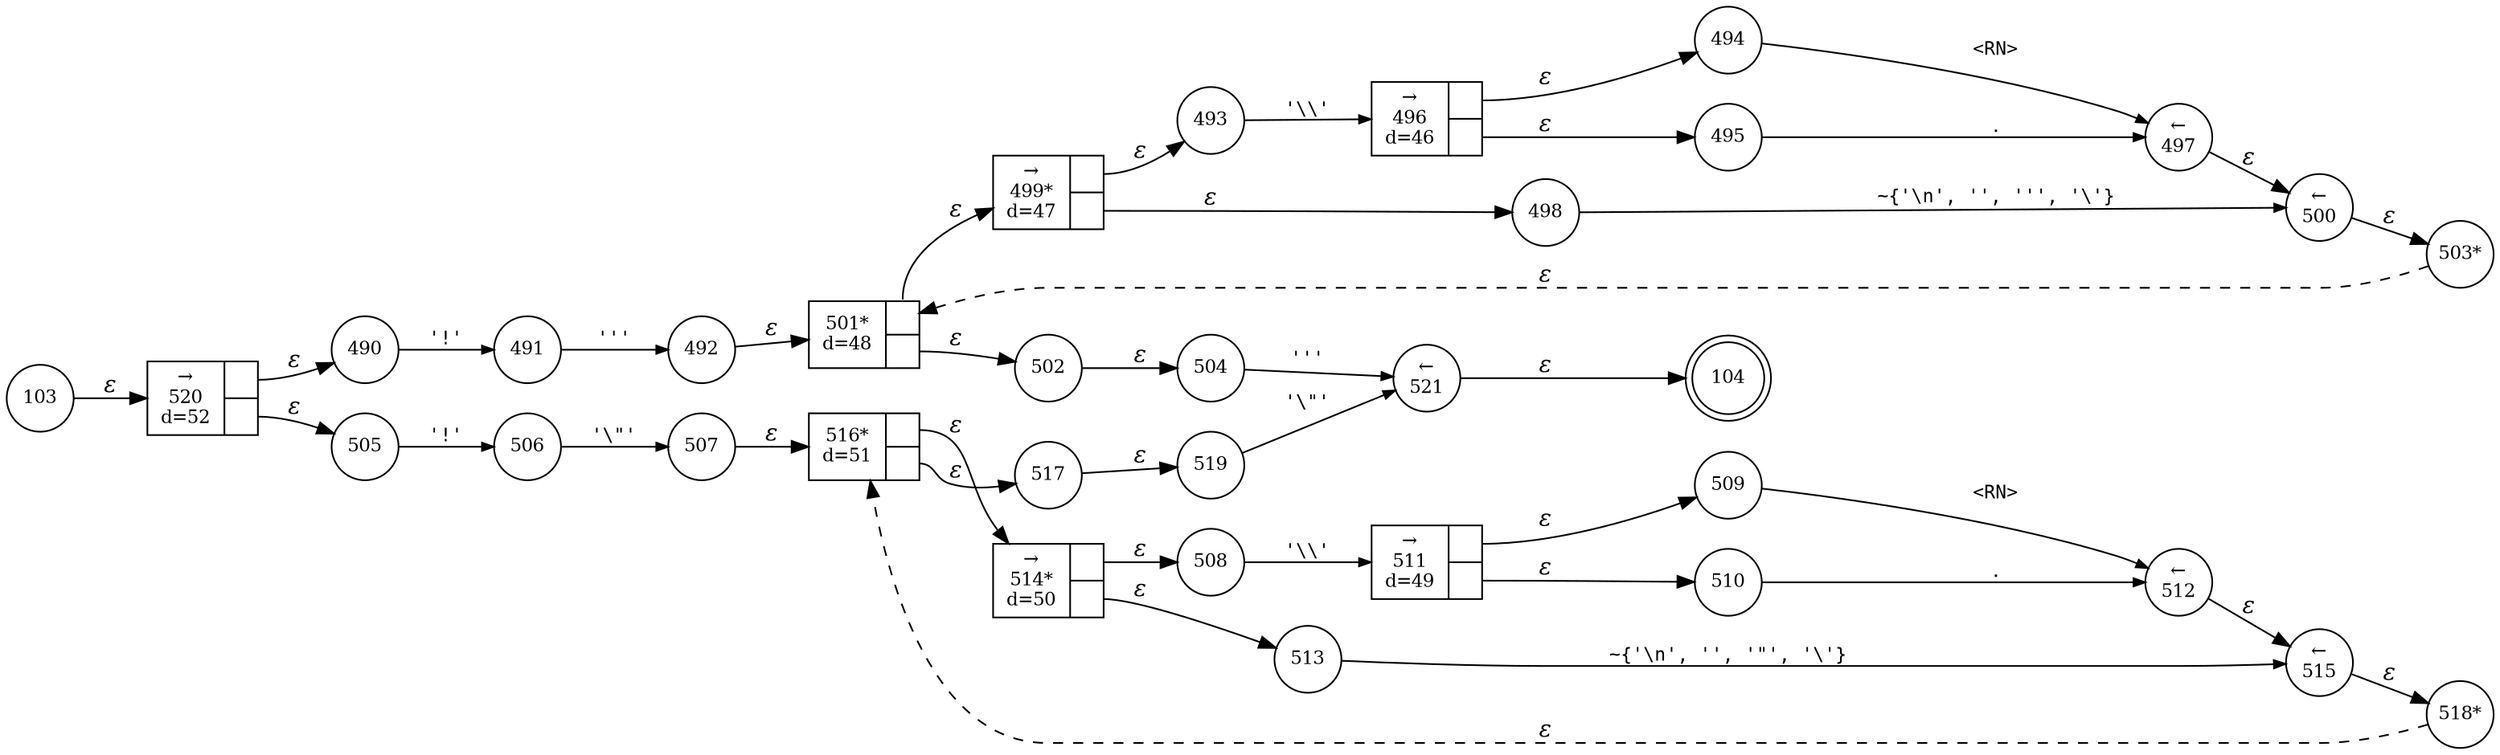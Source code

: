 digraph ATN {
rankdir=LR;
s104[fontsize=11, label="104", shape=doublecircle, fixedsize=true, width=.6];
s512[fontsize=11,label="&larr;\n512", shape=circle, fixedsize=true, width=.55, peripheries=1];
s513[fontsize=11,label="513", shape=circle, fixedsize=true, width=.55, peripheries=1];
s514[fontsize=11,label="{&rarr;\n514*\nd=50|{<p0>|<p1>}}", shape=record, fixedsize=false, peripheries=1];
s515[fontsize=11,label="&larr;\n515", shape=circle, fixedsize=true, width=.55, peripheries=1];
s516[fontsize=11,label="{516*\nd=51|{<p0>|<p1>}}", shape=record, fixedsize=false, peripheries=1];
s517[fontsize=11,label="517", shape=circle, fixedsize=true, width=.55, peripheries=1];
s518[fontsize=11,label="518*", shape=circle, fixedsize=true, width=.55, peripheries=1];
s519[fontsize=11,label="519", shape=circle, fixedsize=true, width=.55, peripheries=1];
s520[fontsize=11,label="{&rarr;\n520\nd=52|{<p0>|<p1>}}", shape=record, fixedsize=false, peripheries=1];
s521[fontsize=11,label="&larr;\n521", shape=circle, fixedsize=true, width=.55, peripheries=1];
s103[fontsize=11,label="103", shape=circle, fixedsize=true, width=.55, peripheries=1];
s490[fontsize=11,label="490", shape=circle, fixedsize=true, width=.55, peripheries=1];
s491[fontsize=11,label="491", shape=circle, fixedsize=true, width=.55, peripheries=1];
s492[fontsize=11,label="492", shape=circle, fixedsize=true, width=.55, peripheries=1];
s493[fontsize=11,label="493", shape=circle, fixedsize=true, width=.55, peripheries=1];
s494[fontsize=11,label="494", shape=circle, fixedsize=true, width=.55, peripheries=1];
s495[fontsize=11,label="495", shape=circle, fixedsize=true, width=.55, peripheries=1];
s496[fontsize=11,label="{&rarr;\n496\nd=46|{<p0>|<p1>}}", shape=record, fixedsize=false, peripheries=1];
s497[fontsize=11,label="&larr;\n497", shape=circle, fixedsize=true, width=.55, peripheries=1];
s498[fontsize=11,label="498", shape=circle, fixedsize=true, width=.55, peripheries=1];
s499[fontsize=11,label="{&rarr;\n499*\nd=47|{<p0>|<p1>}}", shape=record, fixedsize=false, peripheries=1];
s500[fontsize=11,label="&larr;\n500", shape=circle, fixedsize=true, width=.55, peripheries=1];
s501[fontsize=11,label="{501*\nd=48|{<p0>|<p1>}}", shape=record, fixedsize=false, peripheries=1];
s502[fontsize=11,label="502", shape=circle, fixedsize=true, width=.55, peripheries=1];
s503[fontsize=11,label="503*", shape=circle, fixedsize=true, width=.55, peripheries=1];
s504[fontsize=11,label="504", shape=circle, fixedsize=true, width=.55, peripheries=1];
s505[fontsize=11,label="505", shape=circle, fixedsize=true, width=.55, peripheries=1];
s506[fontsize=11,label="506", shape=circle, fixedsize=true, width=.55, peripheries=1];
s507[fontsize=11,label="507", shape=circle, fixedsize=true, width=.55, peripheries=1];
s508[fontsize=11,label="508", shape=circle, fixedsize=true, width=.55, peripheries=1];
s509[fontsize=11,label="509", shape=circle, fixedsize=true, width=.55, peripheries=1];
s510[fontsize=11,label="510", shape=circle, fixedsize=true, width=.55, peripheries=1];
s511[fontsize=11,label="{&rarr;\n511\nd=49|{<p0>|<p1>}}", shape=record, fixedsize=false, peripheries=1];
s103 -> s520 [fontname="Times-Italic", label="&epsilon;"];
s520:p0 -> s490 [fontname="Times-Italic", label="&epsilon;"];
s520:p1 -> s505 [fontname="Times-Italic", label="&epsilon;"];
s490 -> s491 [fontsize=11, fontname="Courier", arrowsize=.7, label = "'!'", arrowhead = normal];
s505 -> s506 [fontsize=11, fontname="Courier", arrowsize=.7, label = "'!'", arrowhead = normal];
s491 -> s492 [fontsize=11, fontname="Courier", arrowsize=.7, label = "'''", arrowhead = normal];
s506 -> s507 [fontsize=11, fontname="Courier", arrowsize=.7, label = "'\\\"'", arrowhead = normal];
s492 -> s501 [fontname="Times-Italic", label="&epsilon;"];
s507 -> s516 [fontname="Times-Italic", label="&epsilon;"];
s501:p0 -> s499 [fontname="Times-Italic", label="&epsilon;"];
s501:p1 -> s502 [fontname="Times-Italic", label="&epsilon;"];
s516:p0 -> s514 [fontname="Times-Italic", label="&epsilon;"];
s516:p1 -> s517 [fontname="Times-Italic", label="&epsilon;"];
s499:p0 -> s493 [fontname="Times-Italic", label="&epsilon;"];
s499:p1 -> s498 [fontname="Times-Italic", label="&epsilon;"];
s502 -> s504 [fontname="Times-Italic", label="&epsilon;"];
s514:p0 -> s508 [fontname="Times-Italic", label="&epsilon;"];
s514:p1 -> s513 [fontname="Times-Italic", label="&epsilon;"];
s517 -> s519 [fontname="Times-Italic", label="&epsilon;"];
s493 -> s496 [fontsize=11, fontname="Courier", arrowsize=.7, label = "'\\\\'", arrowhead = normal];
s498 -> s500 [fontsize=11, fontname="Courier", arrowsize=.7, label = "~{'\\n', '', ''', '\\'}", arrowhead = normal];
s504 -> s521 [fontsize=11, fontname="Courier", arrowsize=.7, label = "'''", arrowhead = normal];
s508 -> s511 [fontsize=11, fontname="Courier", arrowsize=.7, label = "'\\\\'", arrowhead = normal];
s513 -> s515 [fontsize=11, fontname="Courier", arrowsize=.7, label = "~{'\\n', '', '\"', '\\'}", arrowhead = normal];
s519 -> s521 [fontsize=11, fontname="Courier", arrowsize=.7, label = "'\\\"'", arrowhead = normal];
s496:p0 -> s494 [fontname="Times-Italic", label="&epsilon;"];
s496:p1 -> s495 [fontname="Times-Italic", label="&epsilon;"];
s500 -> s503 [fontname="Times-Italic", label="&epsilon;"];
s521 -> s104 [fontname="Times-Italic", label="&epsilon;"];
s511:p0 -> s509 [fontname="Times-Italic", label="&epsilon;"];
s511:p1 -> s510 [fontname="Times-Italic", label="&epsilon;"];
s515 -> s518 [fontname="Times-Italic", label="&epsilon;"];
s494 -> s497 [fontsize=11, fontname="Courier", arrowsize=.7, label = "<RN>", arrowhead = normal];
s495 -> s497 [fontsize=11, fontname="Courier", arrowsize=.7, label = ".", arrowhead = normal];
s503 -> s501 [fontname="Times-Italic", label="&epsilon;", style="dashed"];
s509 -> s512 [fontsize=11, fontname="Courier", arrowsize=.7, label = "<RN>", arrowhead = normal];
s510 -> s512 [fontsize=11, fontname="Courier", arrowsize=.7, label = ".", arrowhead = normal];
s518 -> s516 [fontname="Times-Italic", label="&epsilon;", style="dashed"];
s497 -> s500 [fontname="Times-Italic", label="&epsilon;"];
s512 -> s515 [fontname="Times-Italic", label="&epsilon;"];
}